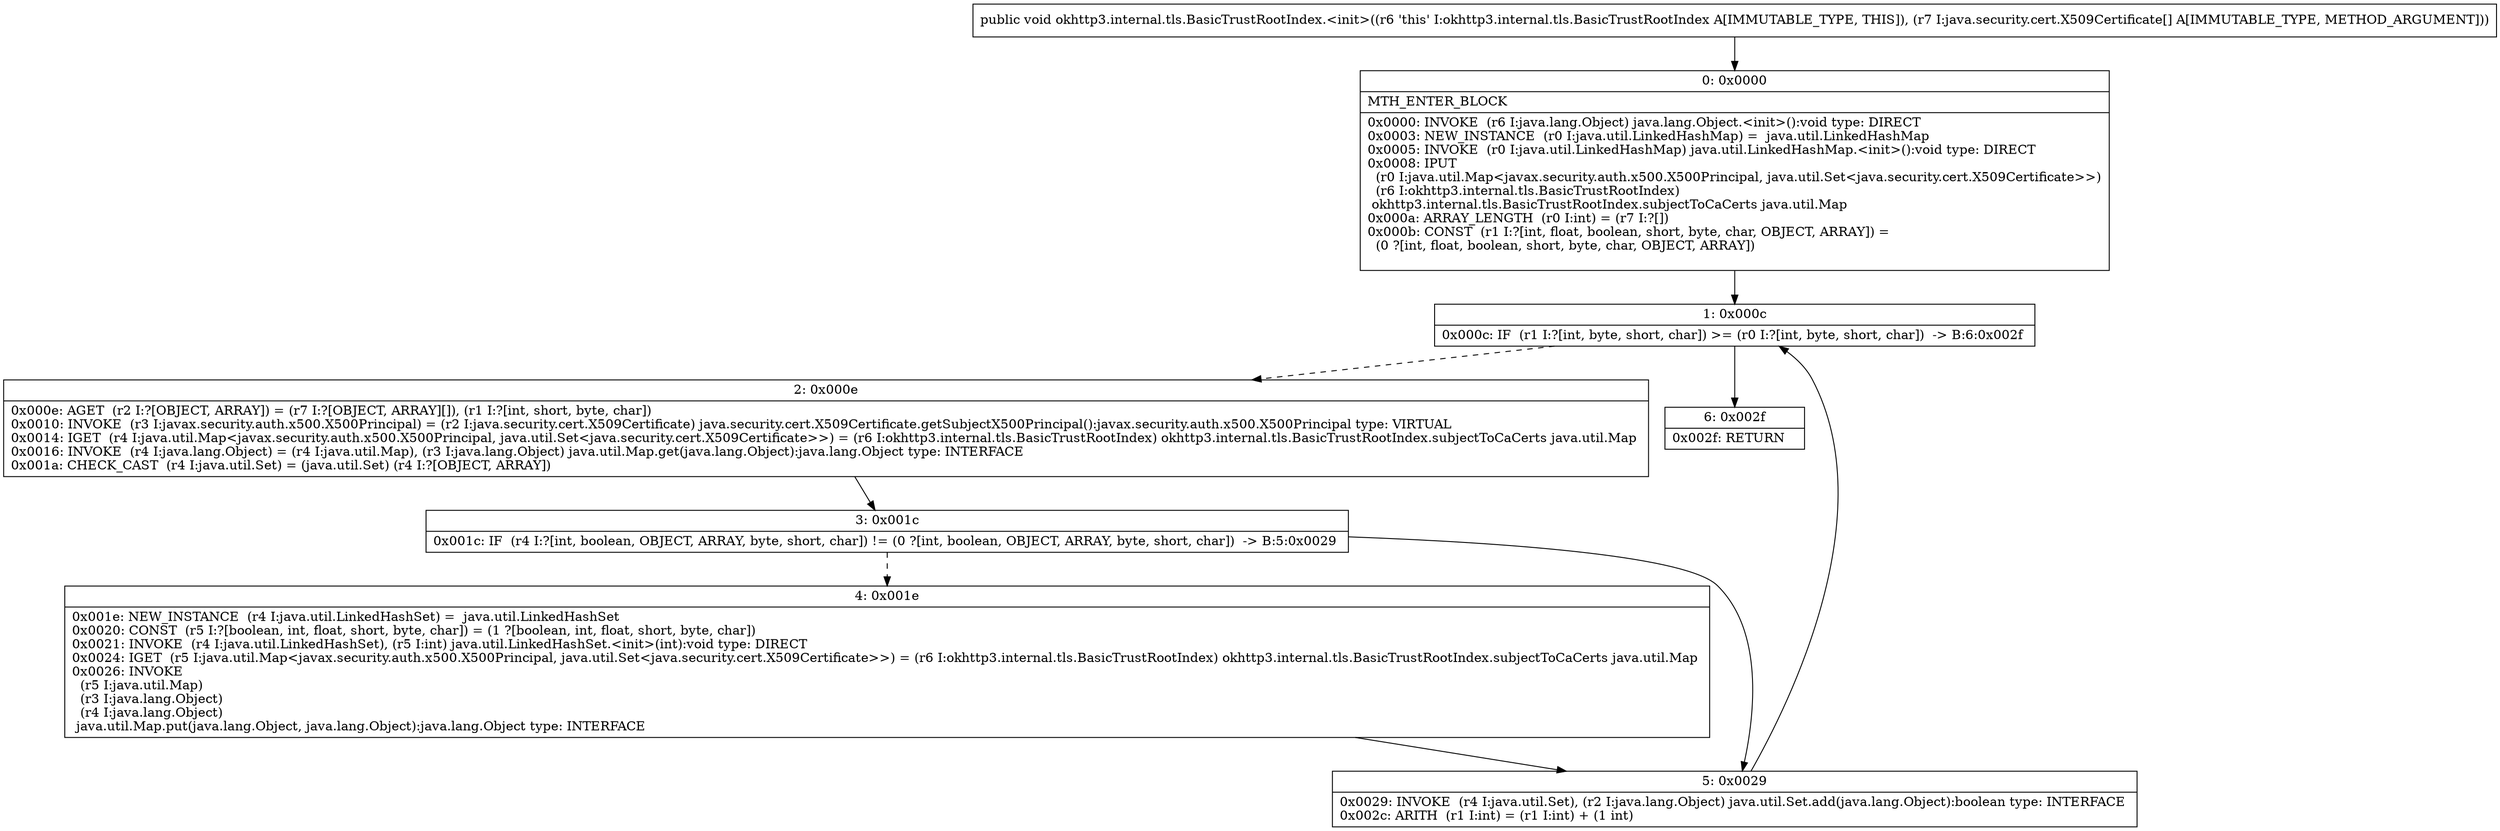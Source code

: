 digraph "CFG forokhttp3.internal.tls.BasicTrustRootIndex.\<init\>([Ljava\/security\/cert\/X509Certificate;)V" {
Node_0 [shape=record,label="{0\:\ 0x0000|MTH_ENTER_BLOCK\l|0x0000: INVOKE  (r6 I:java.lang.Object) java.lang.Object.\<init\>():void type: DIRECT \l0x0003: NEW_INSTANCE  (r0 I:java.util.LinkedHashMap) =  java.util.LinkedHashMap \l0x0005: INVOKE  (r0 I:java.util.LinkedHashMap) java.util.LinkedHashMap.\<init\>():void type: DIRECT \l0x0008: IPUT  \l  (r0 I:java.util.Map\<javax.security.auth.x500.X500Principal, java.util.Set\<java.security.cert.X509Certificate\>\>)\l  (r6 I:okhttp3.internal.tls.BasicTrustRootIndex)\l okhttp3.internal.tls.BasicTrustRootIndex.subjectToCaCerts java.util.Map \l0x000a: ARRAY_LENGTH  (r0 I:int) = (r7 I:?[]) \l0x000b: CONST  (r1 I:?[int, float, boolean, short, byte, char, OBJECT, ARRAY]) = \l  (0 ?[int, float, boolean, short, byte, char, OBJECT, ARRAY])\l \l}"];
Node_1 [shape=record,label="{1\:\ 0x000c|0x000c: IF  (r1 I:?[int, byte, short, char]) \>= (r0 I:?[int, byte, short, char])  \-\> B:6:0x002f \l}"];
Node_2 [shape=record,label="{2\:\ 0x000e|0x000e: AGET  (r2 I:?[OBJECT, ARRAY]) = (r7 I:?[OBJECT, ARRAY][]), (r1 I:?[int, short, byte, char]) \l0x0010: INVOKE  (r3 I:javax.security.auth.x500.X500Principal) = (r2 I:java.security.cert.X509Certificate) java.security.cert.X509Certificate.getSubjectX500Principal():javax.security.auth.x500.X500Principal type: VIRTUAL \l0x0014: IGET  (r4 I:java.util.Map\<javax.security.auth.x500.X500Principal, java.util.Set\<java.security.cert.X509Certificate\>\>) = (r6 I:okhttp3.internal.tls.BasicTrustRootIndex) okhttp3.internal.tls.BasicTrustRootIndex.subjectToCaCerts java.util.Map \l0x0016: INVOKE  (r4 I:java.lang.Object) = (r4 I:java.util.Map), (r3 I:java.lang.Object) java.util.Map.get(java.lang.Object):java.lang.Object type: INTERFACE \l0x001a: CHECK_CAST  (r4 I:java.util.Set) = (java.util.Set) (r4 I:?[OBJECT, ARRAY]) \l}"];
Node_3 [shape=record,label="{3\:\ 0x001c|0x001c: IF  (r4 I:?[int, boolean, OBJECT, ARRAY, byte, short, char]) != (0 ?[int, boolean, OBJECT, ARRAY, byte, short, char])  \-\> B:5:0x0029 \l}"];
Node_4 [shape=record,label="{4\:\ 0x001e|0x001e: NEW_INSTANCE  (r4 I:java.util.LinkedHashSet) =  java.util.LinkedHashSet \l0x0020: CONST  (r5 I:?[boolean, int, float, short, byte, char]) = (1 ?[boolean, int, float, short, byte, char]) \l0x0021: INVOKE  (r4 I:java.util.LinkedHashSet), (r5 I:int) java.util.LinkedHashSet.\<init\>(int):void type: DIRECT \l0x0024: IGET  (r5 I:java.util.Map\<javax.security.auth.x500.X500Principal, java.util.Set\<java.security.cert.X509Certificate\>\>) = (r6 I:okhttp3.internal.tls.BasicTrustRootIndex) okhttp3.internal.tls.BasicTrustRootIndex.subjectToCaCerts java.util.Map \l0x0026: INVOKE  \l  (r5 I:java.util.Map)\l  (r3 I:java.lang.Object)\l  (r4 I:java.lang.Object)\l java.util.Map.put(java.lang.Object, java.lang.Object):java.lang.Object type: INTERFACE \l}"];
Node_5 [shape=record,label="{5\:\ 0x0029|0x0029: INVOKE  (r4 I:java.util.Set), (r2 I:java.lang.Object) java.util.Set.add(java.lang.Object):boolean type: INTERFACE \l0x002c: ARITH  (r1 I:int) = (r1 I:int) + (1 int) \l}"];
Node_6 [shape=record,label="{6\:\ 0x002f|0x002f: RETURN   \l}"];
MethodNode[shape=record,label="{public void okhttp3.internal.tls.BasicTrustRootIndex.\<init\>((r6 'this' I:okhttp3.internal.tls.BasicTrustRootIndex A[IMMUTABLE_TYPE, THIS]), (r7 I:java.security.cert.X509Certificate[] A[IMMUTABLE_TYPE, METHOD_ARGUMENT])) }"];
MethodNode -> Node_0;
Node_0 -> Node_1;
Node_1 -> Node_2[style=dashed];
Node_1 -> Node_6;
Node_2 -> Node_3;
Node_3 -> Node_4[style=dashed];
Node_3 -> Node_5;
Node_4 -> Node_5;
Node_5 -> Node_1;
}

